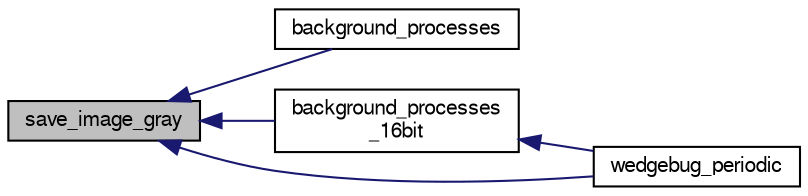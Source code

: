 digraph "save_image_gray"
{
  edge [fontname="FreeSans",fontsize="10",labelfontname="FreeSans",labelfontsize="10"];
  node [fontname="FreeSans",fontsize="10",shape=record];
  rankdir="LR";
  Node1 [label="save_image_gray",height=0.2,width=0.4,color="black", fillcolor="grey75", style="filled", fontcolor="black"];
  Node1 -> Node2 [dir="back",color="midnightblue",fontsize="10",style="solid",fontname="FreeSans"];
  Node2 [label="background_processes",height=0.2,width=0.4,color="black", fillcolor="white", style="filled",URL="$wedgebug_8c.html#a37483dcff9c407f382e82b9e0a0a4729"];
  Node1 -> Node3 [dir="back",color="midnightblue",fontsize="10",style="solid",fontname="FreeSans"];
  Node3 [label="background_processes\l_16bit",height=0.2,width=0.4,color="black", fillcolor="white", style="filled",URL="$wedgebug_8c.html#a9a5954363d7056e77bafd4e67866c47c"];
  Node3 -> Node4 [dir="back",color="midnightblue",fontsize="10",style="solid",fontname="FreeSans"];
  Node4 [label="wedgebug_periodic",height=0.2,width=0.4,color="black", fillcolor="white", style="filled",URL="$wedgebug_8h.html#ae7b75121d704ad8c922be906a906495f"];
  Node1 -> Node4 [dir="back",color="midnightblue",fontsize="10",style="solid",fontname="FreeSans"];
}
